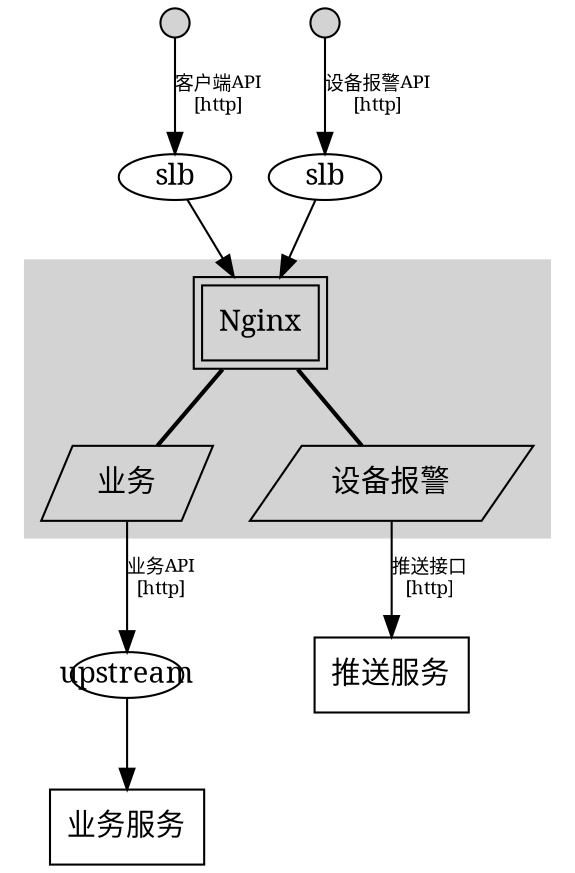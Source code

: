 digraph G {
edge[fontname="simsun"];
node[fontname="simsun"];
graph[fontname="simsun"];
label = "";
module_node_0[shape=circle, width=.2, style=filled, label=""];
module_node_1[height=.3, fixedsize=true, label="slb"];
module_node_1->nginx_node_0;
module_node_0->module_node_1[fontsize=9, label="客户端API\n[http]"];
module_node_2[shape=circle, width=.2, style=filled, label=""];
module_node_3[height=.3, fixedsize=true, label="slb"];
module_node_3->nginx_node_0;
module_node_2->module_node_3[fontsize=9, label="设备报警API\n[http]"];
module_node_4[shape=box, label="业务服务"];
module_node_5[height=.3, fixedsize=true, label="upstream"];
module_node_5->module_node_4;
nginx_node_1->module_node_5[fontsize=9, label="业务API\n[http]"];
module_node_6[shape=box, label="推送服务"];
nginx_node_2->module_node_6[fontsize=9, label="推送接口\n[http]"];
subgraph cluster_module_node_7 {
style = filled;
color = lightgrey;
label = "";
nginx_node_0[shape=box, peripheries=2, label="Nginx"];
nginx_node_1[shape=polygon, skew=.5, label="业务"];
nginx_node_0->nginx_node_1[style=bold, arrowhead=none];
nginx_node_2[shape=polygon, skew=.5, label="设备报警"];
nginx_node_0->nginx_node_2[style=bold, arrowhead=none];
}
}